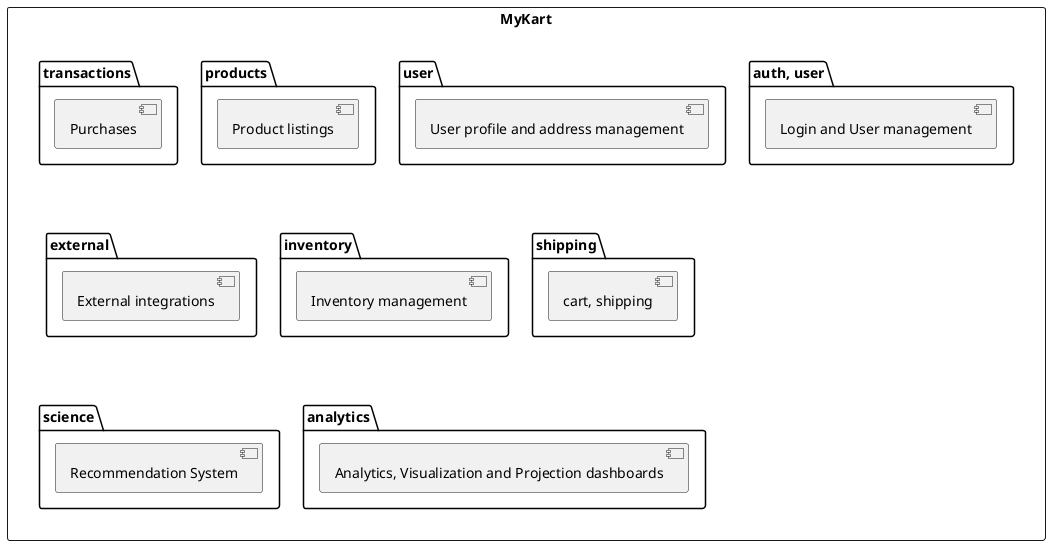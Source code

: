 @startuml
rectangle MyKart {
'left to right direction
    together {
        package "auth, user" {
            [Login and User management]
        }

        package user {
            [User profile and address management] as cmp2
        }

        package products {
            [Product listings]
        }

        package transactions {
            [Purchases]
        }
    }

    together {
        package shipping {
            [cart, shipping]
        }

        package inventory {
            [Inventory management]
        }

        package external {
            [External integrations]
        }
    }

    together {
        package analytics {
            [Analytics, Visualization and Projection dashboards]
        }

        package science {
            [Recommendation System]
        }
    }

[Purchases] -[hidden]--> [Inventory management]
[External integrations] -[hidden]--> [Recommendation System]

}
@enduml
